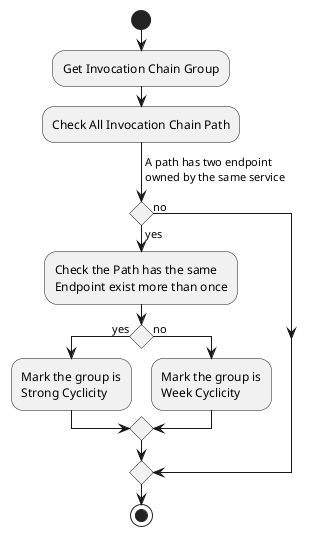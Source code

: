 @startuml
start
:Get Invocation Chain Group;
:Check All Invocation Chain Path;
-> A path has two endpoint\nowned by the same service;
if() then(yes)
:Check the Path has the same\nEndpoint exist more than once;
if() then(yes)
:Mark the group is\nStrong Cyclicity;
else(no)
:Mark the group is\nWeek Cyclicity;
endif
else(no)
endif
stop
@enduml